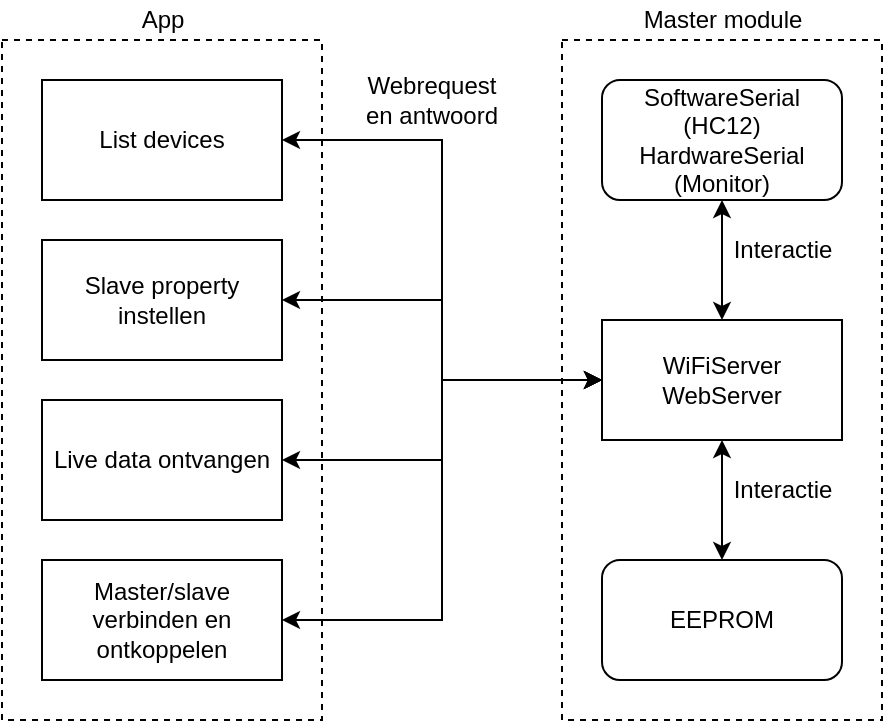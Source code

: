 <mxfile version="10.7.4" type="device"><diagram id="OxE_BMoP5DKqhxkXRXMQ" name="Page-1"><mxGraphModel dx="918" dy="615" grid="1" gridSize="10" guides="1" tooltips="1" connect="1" arrows="1" fold="1" page="1" pageScale="1" pageWidth="827" pageHeight="1169" math="0" shadow="0"><root><mxCell id="0"/><mxCell id="1" parent="0"/><mxCell id="wqV_GFTxpNEI9NeC4-fT-13" style="edgeStyle=orthogonalEdgeStyle;rounded=0;orthogonalLoop=1;jettySize=auto;html=1;exitX=1;exitY=0.5;exitDx=0;exitDy=0;entryX=0;entryY=0.5;entryDx=0;entryDy=0;startArrow=classic;startFill=1;" edge="1" parent="1" source="wqV_GFTxpNEI9NeC4-fT-1" target="wqV_GFTxpNEI9NeC4-fT-7"><mxGeometry relative="1" as="geometry"/></mxCell><mxCell id="wqV_GFTxpNEI9NeC4-fT-1" value="List devices&lt;br&gt;" style="rounded=0;whiteSpace=wrap;html=1;" vertex="1" parent="1"><mxGeometry x="150" y="200" width="120" height="60" as="geometry"/></mxCell><mxCell id="wqV_GFTxpNEI9NeC4-fT-2" value="" style="rounded=0;whiteSpace=wrap;html=1;dashed=1;fillColor=none;" vertex="1" parent="1"><mxGeometry x="130" y="180" width="160" height="340" as="geometry"/></mxCell><mxCell id="wqV_GFTxpNEI9NeC4-fT-14" style="edgeStyle=orthogonalEdgeStyle;rounded=0;orthogonalLoop=1;jettySize=auto;html=1;exitX=1;exitY=0.5;exitDx=0;exitDy=0;entryX=0;entryY=0.5;entryDx=0;entryDy=0;startArrow=classic;startFill=1;" edge="1" parent="1" source="wqV_GFTxpNEI9NeC4-fT-3" target="wqV_GFTxpNEI9NeC4-fT-7"><mxGeometry relative="1" as="geometry"/></mxCell><mxCell id="wqV_GFTxpNEI9NeC4-fT-3" value="Slave property instellen&lt;br&gt;" style="rounded=0;whiteSpace=wrap;html=1;fillColor=#ffffff;" vertex="1" parent="1"><mxGeometry x="150" y="280" width="120" height="60" as="geometry"/></mxCell><mxCell id="wqV_GFTxpNEI9NeC4-fT-16" style="edgeStyle=orthogonalEdgeStyle;rounded=0;orthogonalLoop=1;jettySize=auto;html=1;exitX=1;exitY=0.5;exitDx=0;exitDy=0;entryX=0;entryY=0.5;entryDx=0;entryDy=0;startArrow=classic;startFill=1;" edge="1" parent="1" source="wqV_GFTxpNEI9NeC4-fT-4" target="wqV_GFTxpNEI9NeC4-fT-7"><mxGeometry relative="1" as="geometry"/></mxCell><mxCell id="wqV_GFTxpNEI9NeC4-fT-4" value="Live data ontvangen&lt;br&gt;" style="rounded=0;whiteSpace=wrap;html=1;fillColor=#ffffff;" vertex="1" parent="1"><mxGeometry x="150" y="360" width="120" height="60" as="geometry"/></mxCell><mxCell id="wqV_GFTxpNEI9NeC4-fT-18" style="edgeStyle=orthogonalEdgeStyle;rounded=0;orthogonalLoop=1;jettySize=auto;html=1;exitX=1;exitY=0.5;exitDx=0;exitDy=0;entryX=0;entryY=0.5;entryDx=0;entryDy=0;startArrow=classic;startFill=1;" edge="1" parent="1" source="wqV_GFTxpNEI9NeC4-fT-5" target="wqV_GFTxpNEI9NeC4-fT-7"><mxGeometry relative="1" as="geometry"/></mxCell><mxCell id="wqV_GFTxpNEI9NeC4-fT-5" value="Master/slave verbinden en ontkoppelen&lt;br&gt;" style="rounded=0;whiteSpace=wrap;html=1;fillColor=#ffffff;" vertex="1" parent="1"><mxGeometry x="150" y="440" width="120" height="60" as="geometry"/></mxCell><mxCell id="wqV_GFTxpNEI9NeC4-fT-6" value="App" style="text;html=1;resizable=0;points=[];autosize=1;align=center;verticalAlign=top;spacingTop=-4;" vertex="1" parent="1"><mxGeometry x="190" y="160" width="40" height="20" as="geometry"/></mxCell><mxCell id="wqV_GFTxpNEI9NeC4-fT-24" style="edgeStyle=orthogonalEdgeStyle;rounded=0;orthogonalLoop=1;jettySize=auto;html=1;exitX=0.5;exitY=0;exitDx=0;exitDy=0;entryX=0.5;entryY=1;entryDx=0;entryDy=0;startArrow=classic;startFill=1;" edge="1" parent="1" source="wqV_GFTxpNEI9NeC4-fT-7" target="wqV_GFTxpNEI9NeC4-fT-20"><mxGeometry relative="1" as="geometry"/></mxCell><mxCell id="wqV_GFTxpNEI9NeC4-fT-25" style="edgeStyle=orthogonalEdgeStyle;rounded=0;orthogonalLoop=1;jettySize=auto;html=1;exitX=0.5;exitY=1;exitDx=0;exitDy=0;entryX=0.5;entryY=0;entryDx=0;entryDy=0;startArrow=classic;startFill=1;" edge="1" parent="1" source="wqV_GFTxpNEI9NeC4-fT-7" target="wqV_GFTxpNEI9NeC4-fT-21"><mxGeometry relative="1" as="geometry"/></mxCell><mxCell id="wqV_GFTxpNEI9NeC4-fT-7" value="WiFiServer&lt;br&gt;WebServer&lt;br&gt;" style="rounded=0;whiteSpace=wrap;html=1;fillColor=#ffffff;align=center;" vertex="1" parent="1"><mxGeometry x="430" y="320" width="120" height="60" as="geometry"/></mxCell><mxCell id="wqV_GFTxpNEI9NeC4-fT-8" value="" style="rounded=0;whiteSpace=wrap;html=1;dashed=1;fillColor=none;" vertex="1" parent="1"><mxGeometry x="410" y="180" width="160" height="340" as="geometry"/></mxCell><mxCell id="wqV_GFTxpNEI9NeC4-fT-9" value="Master module" style="text;html=1;resizable=0;points=[];autosize=1;align=center;verticalAlign=top;spacingTop=-4;" vertex="1" parent="1"><mxGeometry x="445" y="160" width="90" height="20" as="geometry"/></mxCell><mxCell id="wqV_GFTxpNEI9NeC4-fT-19" value="Webrequest &lt;br&gt;en antwoord" style="text;html=1;strokeColor=none;fillColor=none;align=center;verticalAlign=middle;whiteSpace=wrap;rounded=0;" vertex="1" parent="1"><mxGeometry x="270" y="200" width="150" height="20" as="geometry"/></mxCell><mxCell id="wqV_GFTxpNEI9NeC4-fT-20" value="SoftwareSerial&lt;br&gt;(HC12)&lt;br&gt;HardwareSerial&lt;br&gt;(Monitor)&lt;br&gt;" style="rounded=1;whiteSpace=wrap;html=1;fillColor=#ffffff;align=center;" vertex="1" parent="1"><mxGeometry x="430" y="200" width="120" height="60" as="geometry"/></mxCell><mxCell id="wqV_GFTxpNEI9NeC4-fT-21" value="EEPROM" style="rounded=1;whiteSpace=wrap;html=1;fillColor=#ffffff;align=center;" vertex="1" parent="1"><mxGeometry x="430" y="440" width="120" height="60" as="geometry"/></mxCell><mxCell id="wqV_GFTxpNEI9NeC4-fT-26" value="Interactie&lt;br&gt;&lt;br&gt;" style="text;html=1;resizable=0;points=[];autosize=1;align=center;verticalAlign=top;spacingTop=-4;" vertex="1" parent="1"><mxGeometry x="490" y="275" width="60" height="30" as="geometry"/></mxCell><mxCell id="wqV_GFTxpNEI9NeC4-fT-27" value="Interactie&lt;br&gt;&lt;br&gt;" style="text;html=1;resizable=0;points=[];autosize=1;align=center;verticalAlign=top;spacingTop=-4;" vertex="1" parent="1"><mxGeometry x="490" y="395" width="60" height="30" as="geometry"/></mxCell></root></mxGraphModel></diagram></mxfile>